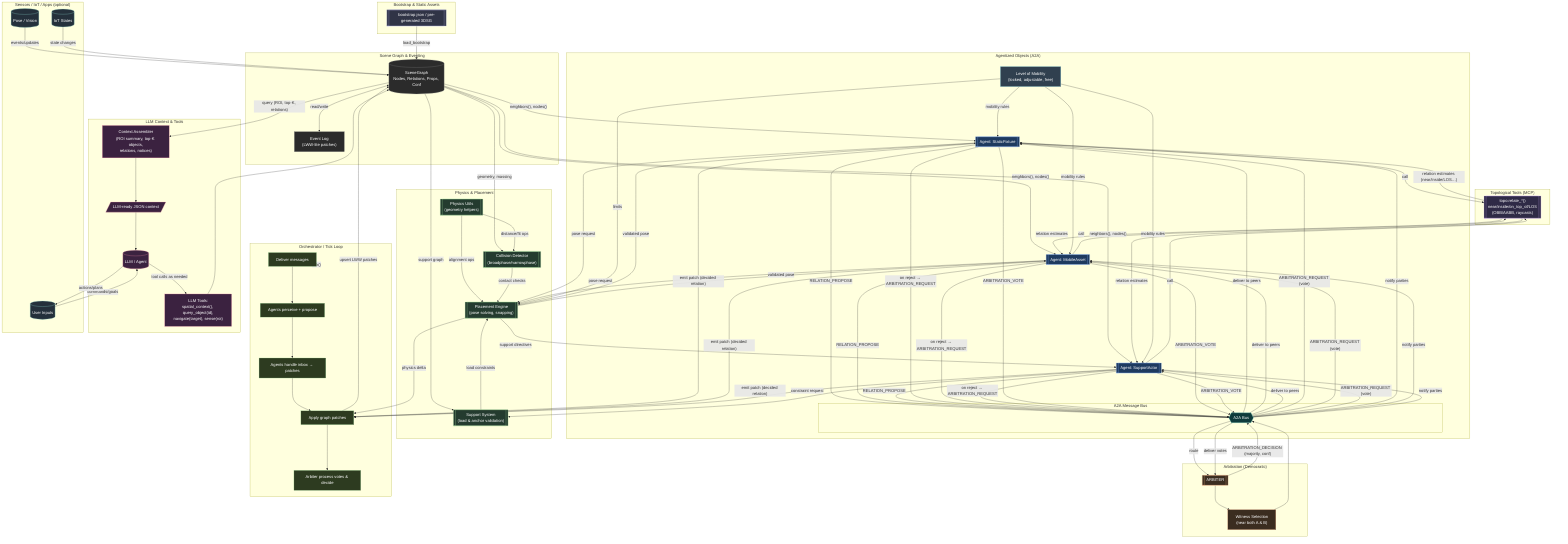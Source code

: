 flowchart TD
%% ========= LAYOUT DIRECTION =========
%% top-down

%% ========= INGEST / BOOTSTRAP =========
subgraph BOOTSTRAP["Bootstrap & Static Assets"]
  BOOT[["bootstrap.json / pre-generated 3DSG"]]
end

%% ========= CORE DATA / STORAGE =========
subgraph STORAGE["Scene Graph & Eventing"]
  SG[(SceneGraph<br/>Nodes, Relations, Props, Conf)]
  EV["Event Log<br/>(LWW-lite patches)"]
end

%% ========= TOPO TOOL (MCP-READY) =========
subgraph TOPO["Topological Tools (MCP)"]
  TT[["topo.relate_*()<br/>near/inside/on_top_of/LOS<br/>(OBB/AABB, raycasts)"]]
end

%% ========= PHYSICS & PLACEMENT =========
subgraph PHYSICS["Physics & Placement"]
  PHYSUTILS[["Physics Utils<br/>(geometry helpers)"]]
  COLLIDE[["Collision Detector<br/>(broadphase/narrowphase)"]]
  SUPPORTSYS[["Support System<br/>(load & anchor validation)"]]
  PLACE[["Placement Engine<br/>(pose solving, snapping)"]]
end

%% ========= AGENTS LAYER =========
subgraph AGENTS["Agentized Objects (A2A)"]
  ASTATIC[[Agent: StaticFixture]]
  AMOBILE[[Agent: MobileAsset]]
  ASUPPORT[[Agent: SupportActor]]
  LOM["Level of Mobility<br/>(locked, adjustable, free)"]
  subgraph BUSSG["A2A Message Bus"]
    BUS{{"A2A Bus"}}
  end
end

%% ========= ARBITRATION =========
subgraph ARB["Arbitration (Democratic)"]
  ARB1[[ARBITER]]
  WITNESSSEL["Witness Selection<br/>(near both A & B)"]
end

%% ========= ORCHESTRATOR / TICK LOOP =========
subgraph ORCH["Orchestrator / Tick Loop"]
  DELIVER["Deliver messages"]
  PERCEIVE["Agents perceive + propose"]
  HANDLE["Agents handle inbox → patches"]
  APPLY["Apply graph patches"]
  ARBPROC["Arbiter process votes & decide"]
end

%% ========= LLM INTEGRATION =========
subgraph LLMCTX["LLM Context & Tools"]
  ASM["Context Assembler<br/>(ROI summary, top-K objects,<br/>relations, notices)"]
  CTX[/"LLM-ready JSON context"/]
  LLM[("LLM / Agent")]
  TOOLS["LLM Tools:<br/>spatial_context(), query_object(id),<br/>navigate(target), sense(roi)"]
end

%% ========= OPTIONAL SENSORS / IOT =========
subgraph SENS["Sensors / IoT / Apps (optional)"]
  S1[(Pose / Vision)]
  S2[(IoT States)]
  S3[(User Inputs)]
end

%% ========= FLOWS =========

%% Bootstrap loads scene graph
BOOT -->|"load_bootstrap"| SG

%% Orchestrator cycle with storage
SG <-->|"read/write"| EV
ORCH -.tick().-> DELIVER --> PERCEIVE --> HANDLE --> APPLY --> ARBPROC
APPLY -->|"upsert LWW patches"| SG

%% Agents read scene & query topo tools
SG -->|"neighbors(), nodes()"| ASTATIC
SG -->|"neighbors(), nodes()"| AMOBILE
SG -->|"neighbors(), nodes()"| ASUPPORT
ASTATIC -->|"call"| TT
AMOBILE -->|"call"| TT
ASUPPORT -->|"call"| TT
TT -->|"relation estimates (near/inside/LOS…)"| ASTATIC
TT -->|"relation estimates"| AMOBILE
TT -->|"relation estimates"| ASUPPORT

%% Physics-aware proposals
ASTATIC -->|"pose request"| PLACE
AMOBILE -->|"pose request"| PLACE
ASUPPORT -->|"constraint request"| SUPPORTSYS
LOM -->|"mobility rules"| ASTATIC
LOM -->|"mobility rules"| AMOBILE
LOM -->|"mobility rules"| ASUPPORT
LOM -->|"limits"| PLACE
SG -->|"geometry, massing"| COLLIDE
SG -->|"support graph"| SUPPORTSYS
PHYSUTILS -->|"distance/fit ops"| COLLIDE
PHYSUTILS -->|"alignment ops"| PLACE
COLLIDE -->|"contact checks"| PLACE
SUPPORTSYS -->|"load constraints"| PLACE
PLACE -->|"validated pose"| ASTATIC
PLACE -->|"validated pose"| AMOBILE
PLACE -->|"support directives"| ASUPPORT
PLACE -->|"physics delta"| APPLY

%% A2A propose/ack over bus
ASTATIC -->|"RELATION_PROPOSE"| BUS
AMOBILE -->|"RELATION_PROPOSE"| BUS
ASUPPORT -->|"RELATION_PROPOSE"| BUS
BUS -->|"deliver to peers"| ASTATIC
BUS -->|"deliver to peers"| AMOBILE
BUS -->|"deliver to peers"| ASUPPORT

%% Dispute triggers arbitration
ASTATIC -->|"on reject → ARBITRATION_REQUEST"| BUS
AMOBILE -->|"on reject → ARBITRATION_REQUEST"| BUS
ASUPPORT -->|"on reject → ARBITRATION_REQUEST"| BUS
BUS -->|"route"| ARB1

%% Arbiter selects witnesses and collects votes
ARB1 --> WITNESSSEL --> BUS
BUS -->|"ARBITRATION_REQUEST (vote)"| ASTATIC
BUS -->|"ARBITRATION_REQUEST (vote)"| AMOBILE
BUS -->|"ARBITRATION_REQUEST (vote)"| ASUPPORT
ASTATIC -->|"ARBITRATION_VOTE"| BUS
AMOBILE -->|"ARBITRATION_VOTE"| BUS
ASUPPORT -->|"ARBITRATION_VOTE"| BUS
BUS -->|"deliver votes"| ARB1
ARB1 -->|"ARBITRATION_DECISION (majority, conf)"| BUS
BUS -->|"notify parties"| ASTATIC
BUS -->|"notify parties"| AMOBILE
BUS -->|"notify parties"| ASUPPORT
ASTATIC -->|"emit patch (decided relation)"| APPLY
AMOBILE -->|"emit patch (decided relation)"| APPLY
ASUPPORT -->|"emit patch (decided relation)"| APPLY

%% Sensors / IoT feed events
S1 -->|"events/updates"| SG
S2 -->|"state changes"| SG
S3 -->|"commands/goals"| LLM

%% LLM context assembly and tool loop
SG -->|"query (ROI, top-K, relations)"| ASM --> CTX --> LLM
LLM -->|"tool calls as needed"| TOOLS --> SG
LLM -->|"actions/plans"| S3

%% Legends
classDef storage fill:#2b2b2b,stroke:#888,stroke-width:1,color:#fff;
classDef agents fill:#1e3a5f,stroke:#89b4fa,stroke-width:1,color:#fff;
classDef bus fill:#0f3b3b,stroke:#72e0d1,stroke-width:1,color:#fff;
classDef topo fill:#2f2a46,stroke:#cba6f7,stroke-width:1,color:#fff;
classDef physics fill:#243b2f,stroke:#a6e3a1,stroke-width:1,color:#fff;
classDef mobility fill:#30404f,stroke:#89dceb,stroke-width:1,color:#fff;
classDef arb fill:#3b2d20,stroke:#fab387,stroke-width:1,color:#fff;
classDef orch fill:#2d3b20,stroke:#a6e3a1,stroke-width:1,color:#fff;
classDef llm fill:#3b2240,stroke:#f38ba8,stroke-width:1,color:#fff;
classDef boot fill:#303446,stroke:#babbf1,stroke-width:1,color:#fff;
classDef sens fill:#24303b,stroke:#94e2d5,stroke-width:1,color:#fff;

class SG,EV storage
class ASTATIC,AMOBILE,ASUPPORT agents
class LOM mobility
class BUS bus
class TT topo
class COLLIDE,PLACE,SUPPORTSYS,PHYSUTILS physics
class ARB1,WITNESSSEL arb
class DELIVER,PERCEIVE,HANDLE,APPLY,ARBPROC orch
class ASM,CTX,LLM,TOOLS llm
class BOOT boot
class S1,S2,S3 sens